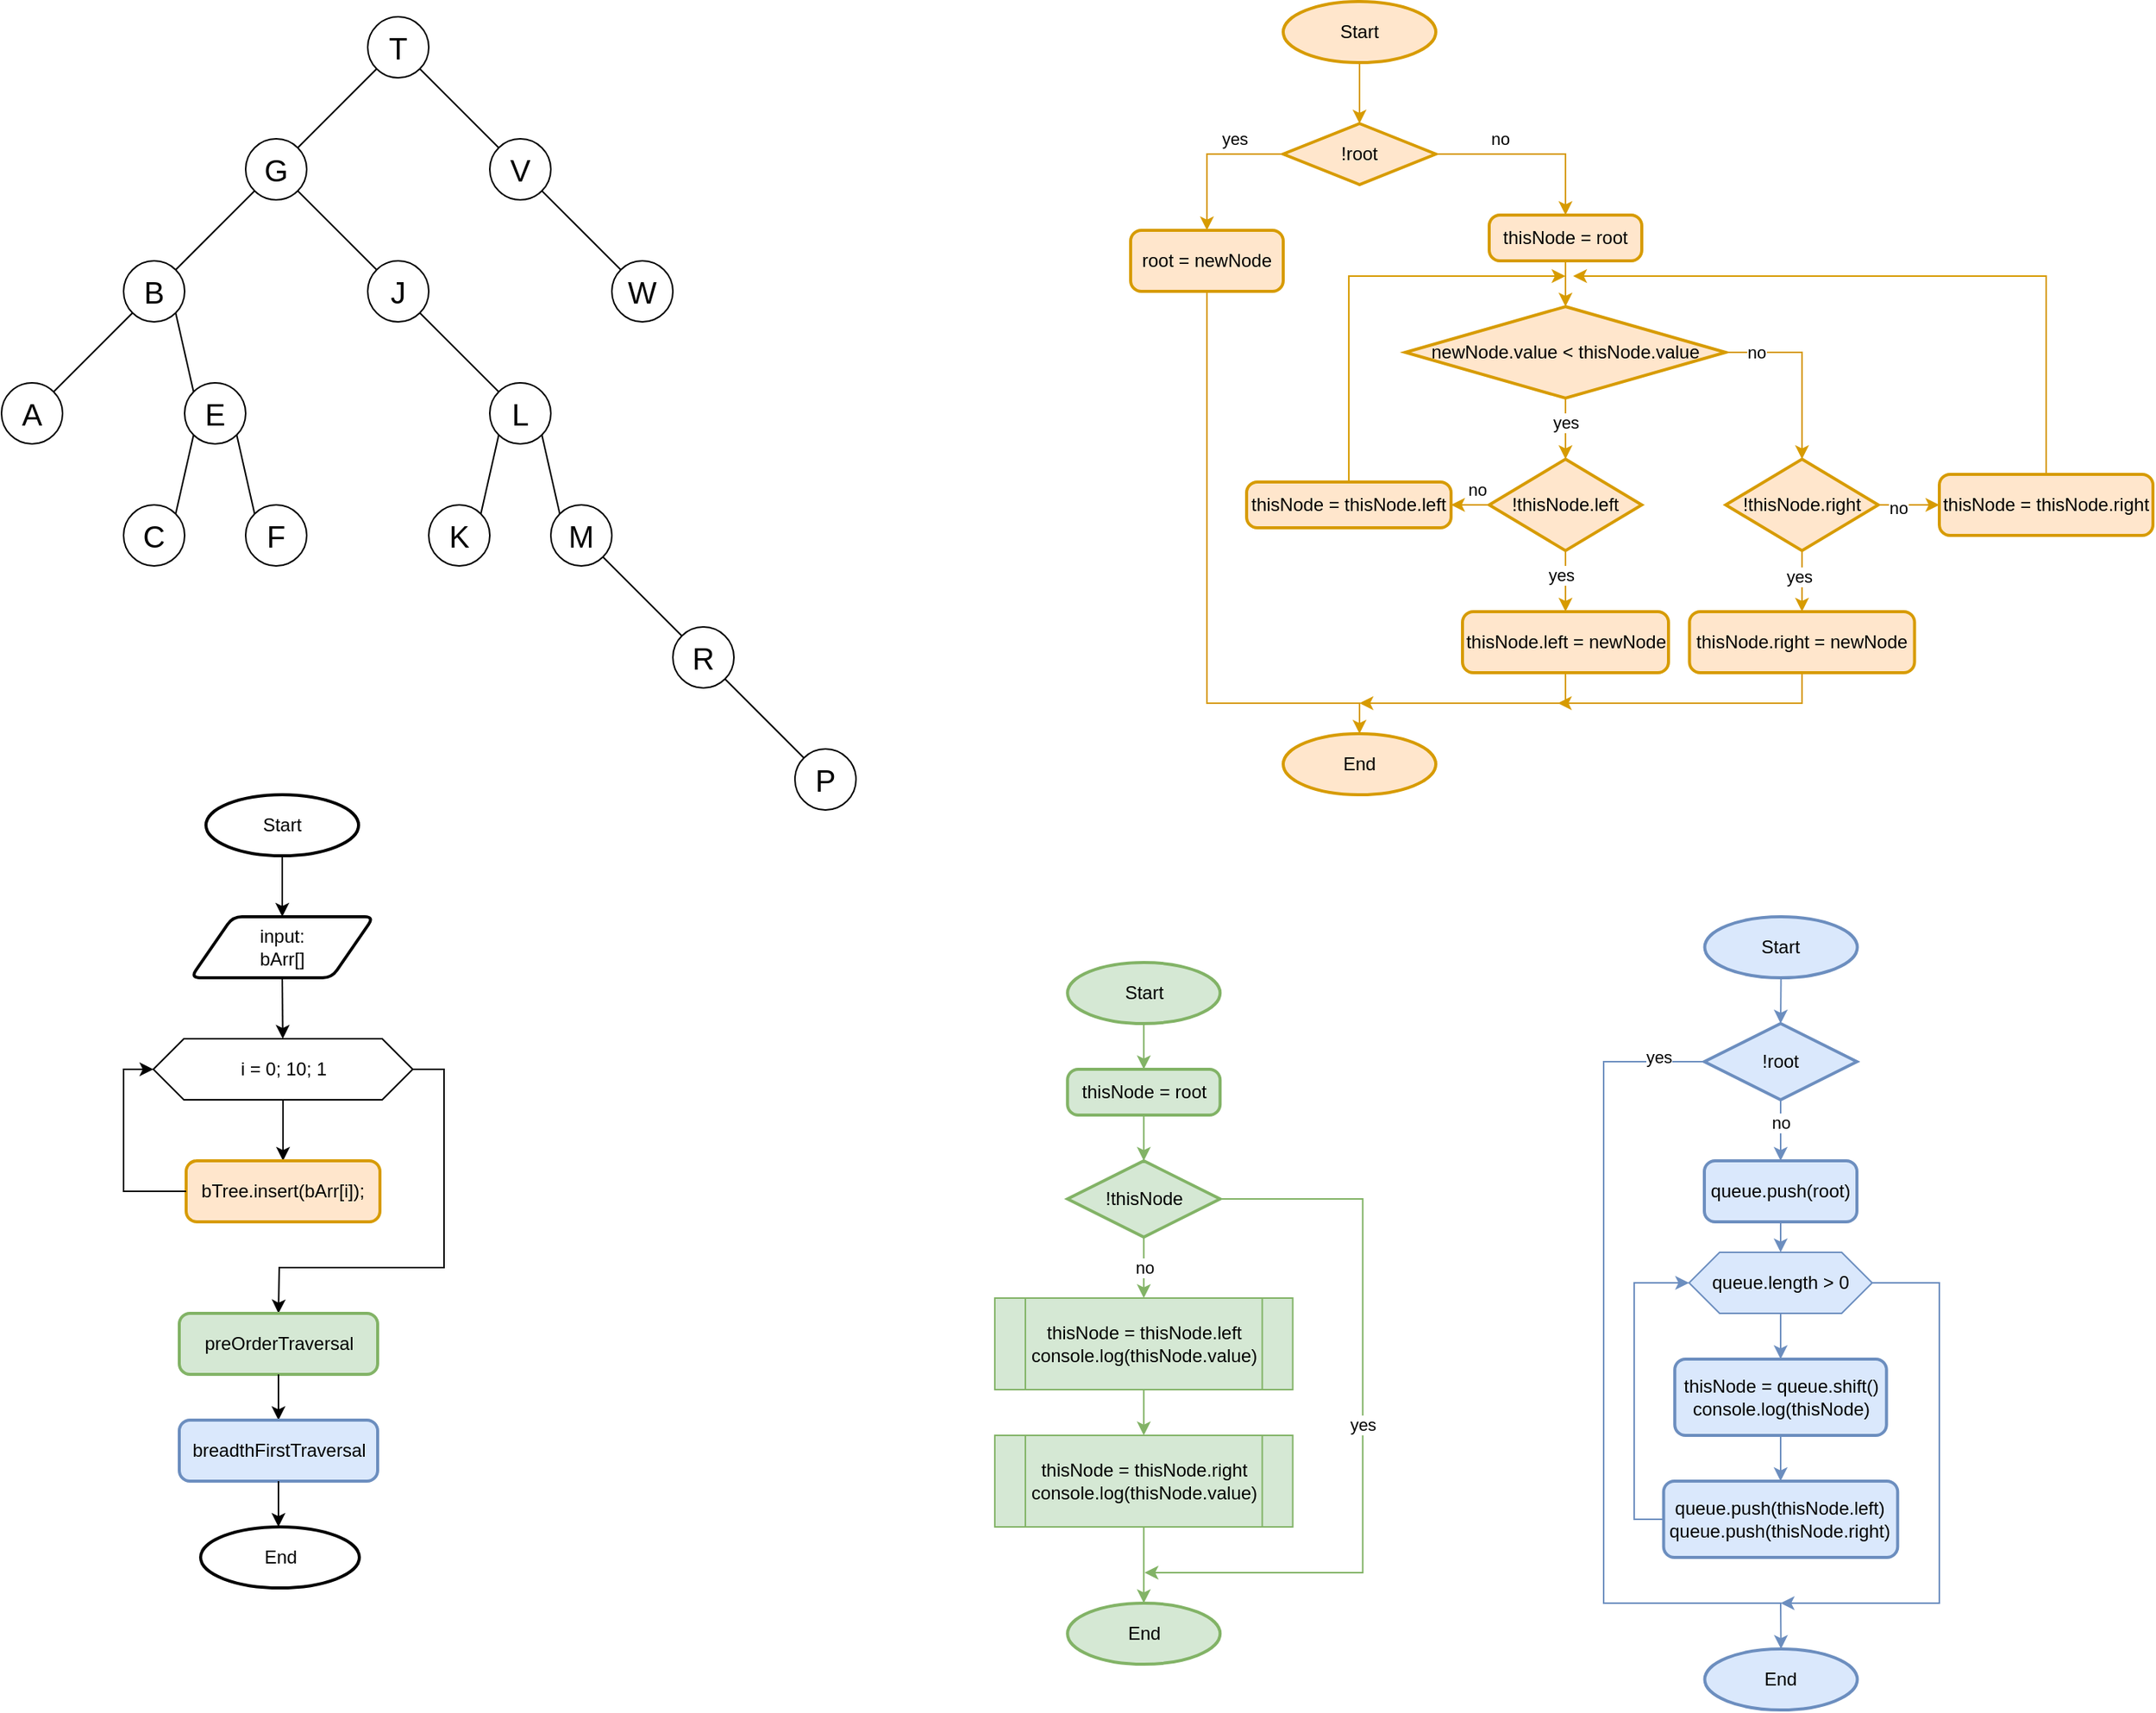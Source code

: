 <mxfile version="21.6.5" type="device">
  <diagram id="C5RBs43oDa-KdzZeNtuy" name="Page-1">
    <mxGraphModel dx="1877" dy="581" grid="1" gridSize="10" guides="1" tooltips="1" connect="1" arrows="1" fold="1" page="1" pageScale="1" pageWidth="827" pageHeight="1169" math="0" shadow="0">
      <root>
        <mxCell id="WIyWlLk6GJQsqaUBKTNV-0" />
        <mxCell id="WIyWlLk6GJQsqaUBKTNV-1" parent="WIyWlLk6GJQsqaUBKTNV-0" />
        <mxCell id="D_m6g35PgsfcEyeFwmXf-0" value="Start" style="strokeWidth=2;html=1;shape=mxgraph.flowchart.start_1;whiteSpace=wrap;" parent="WIyWlLk6GJQsqaUBKTNV-1" vertex="1">
          <mxGeometry x="-466" y="550" width="100" height="40" as="geometry" />
        </mxCell>
        <mxCell id="_VKKLm1d0s1w-XBs0YKe-0" value="&lt;font style=&quot;font-size: 20px;&quot;&gt;T&lt;/font&gt;" style="ellipse;whiteSpace=wrap;html=1;aspect=fixed;" parent="WIyWlLk6GJQsqaUBKTNV-1" vertex="1">
          <mxGeometry x="-360" y="40" width="40" height="40" as="geometry" />
        </mxCell>
        <mxCell id="_VKKLm1d0s1w-XBs0YKe-10" value="&lt;font style=&quot;font-size: 20px;&quot;&gt;G&lt;/font&gt;" style="ellipse;whiteSpace=wrap;html=1;aspect=fixed;" parent="WIyWlLk6GJQsqaUBKTNV-1" vertex="1">
          <mxGeometry x="-440" y="120" width="40" height="40" as="geometry" />
        </mxCell>
        <mxCell id="_VKKLm1d0s1w-XBs0YKe-11" value="&lt;font style=&quot;font-size: 20px;&quot;&gt;V&lt;/font&gt;" style="ellipse;whiteSpace=wrap;html=1;aspect=fixed;" parent="WIyWlLk6GJQsqaUBKTNV-1" vertex="1">
          <mxGeometry x="-280" y="120" width="40" height="40" as="geometry" />
        </mxCell>
        <mxCell id="_VKKLm1d0s1w-XBs0YKe-12" value="&lt;font style=&quot;font-size: 20px;&quot;&gt;B&lt;/font&gt;" style="ellipse;whiteSpace=wrap;html=1;aspect=fixed;" parent="WIyWlLk6GJQsqaUBKTNV-1" vertex="1">
          <mxGeometry x="-520" y="200" width="40" height="40" as="geometry" />
        </mxCell>
        <mxCell id="_VKKLm1d0s1w-XBs0YKe-13" value="&lt;font style=&quot;font-size: 20px;&quot;&gt;J&lt;/font&gt;" style="ellipse;whiteSpace=wrap;html=1;aspect=fixed;" parent="WIyWlLk6GJQsqaUBKTNV-1" vertex="1">
          <mxGeometry x="-360" y="200" width="40" height="40" as="geometry" />
        </mxCell>
        <mxCell id="_VKKLm1d0s1w-XBs0YKe-14" value="&lt;font style=&quot;font-size: 20px;&quot;&gt;W&lt;/font&gt;" style="ellipse;whiteSpace=wrap;html=1;aspect=fixed;" parent="WIyWlLk6GJQsqaUBKTNV-1" vertex="1">
          <mxGeometry x="-200" y="200" width="40" height="40" as="geometry" />
        </mxCell>
        <mxCell id="_VKKLm1d0s1w-XBs0YKe-15" value="&lt;font style=&quot;font-size: 20px;&quot;&gt;A&lt;/font&gt;" style="ellipse;whiteSpace=wrap;html=1;aspect=fixed;" parent="WIyWlLk6GJQsqaUBKTNV-1" vertex="1">
          <mxGeometry x="-600" y="280" width="40" height="40" as="geometry" />
        </mxCell>
        <mxCell id="_VKKLm1d0s1w-XBs0YKe-16" value="&lt;font style=&quot;font-size: 20px;&quot;&gt;E&lt;/font&gt;" style="ellipse;whiteSpace=wrap;html=1;aspect=fixed;" parent="WIyWlLk6GJQsqaUBKTNV-1" vertex="1">
          <mxGeometry x="-480" y="280" width="40" height="40" as="geometry" />
        </mxCell>
        <mxCell id="_VKKLm1d0s1w-XBs0YKe-17" value="&lt;font style=&quot;font-size: 20px;&quot;&gt;C&lt;/font&gt;" style="ellipse;whiteSpace=wrap;html=1;aspect=fixed;" parent="WIyWlLk6GJQsqaUBKTNV-1" vertex="1">
          <mxGeometry x="-520" y="360" width="40" height="40" as="geometry" />
        </mxCell>
        <mxCell id="_VKKLm1d0s1w-XBs0YKe-18" value="&lt;font style=&quot;font-size: 20px;&quot;&gt;F&lt;/font&gt;" style="ellipse;whiteSpace=wrap;html=1;aspect=fixed;" parent="WIyWlLk6GJQsqaUBKTNV-1" vertex="1">
          <mxGeometry x="-440" y="360" width="40" height="40" as="geometry" />
        </mxCell>
        <mxCell id="_VKKLm1d0s1w-XBs0YKe-19" value="&lt;font style=&quot;font-size: 20px;&quot;&gt;L&lt;/font&gt;" style="ellipse;whiteSpace=wrap;html=1;aspect=fixed;" parent="WIyWlLk6GJQsqaUBKTNV-1" vertex="1">
          <mxGeometry x="-280" y="280" width="40" height="40" as="geometry" />
        </mxCell>
        <mxCell id="_VKKLm1d0s1w-XBs0YKe-20" value="&lt;font style=&quot;font-size: 20px;&quot;&gt;K&lt;/font&gt;" style="ellipse;whiteSpace=wrap;html=1;aspect=fixed;" parent="WIyWlLk6GJQsqaUBKTNV-1" vertex="1">
          <mxGeometry x="-320" y="360" width="40" height="40" as="geometry" />
        </mxCell>
        <mxCell id="_VKKLm1d0s1w-XBs0YKe-21" value="&lt;font style=&quot;font-size: 20px;&quot;&gt;M&lt;/font&gt;" style="ellipse;whiteSpace=wrap;html=1;aspect=fixed;" parent="WIyWlLk6GJQsqaUBKTNV-1" vertex="1">
          <mxGeometry x="-240" y="360" width="40" height="40" as="geometry" />
        </mxCell>
        <mxCell id="_VKKLm1d0s1w-XBs0YKe-22" value="&lt;font style=&quot;font-size: 20px;&quot;&gt;R&lt;/font&gt;" style="ellipse;whiteSpace=wrap;html=1;aspect=fixed;" parent="WIyWlLk6GJQsqaUBKTNV-1" vertex="1">
          <mxGeometry x="-160" y="440" width="40" height="40" as="geometry" />
        </mxCell>
        <mxCell id="_VKKLm1d0s1w-XBs0YKe-23" value="&lt;font style=&quot;font-size: 20px;&quot;&gt;P&lt;/font&gt;" style="ellipse;whiteSpace=wrap;html=1;aspect=fixed;" parent="WIyWlLk6GJQsqaUBKTNV-1" vertex="1">
          <mxGeometry x="-80" y="520" width="40" height="40" as="geometry" />
        </mxCell>
        <mxCell id="_VKKLm1d0s1w-XBs0YKe-24" value="" style="endArrow=none;html=1;rounded=0;" parent="WIyWlLk6GJQsqaUBKTNV-1" source="_VKKLm1d0s1w-XBs0YKe-10" target="_VKKLm1d0s1w-XBs0YKe-0" edge="1">
          <mxGeometry width="50" height="50" relative="1" as="geometry">
            <mxPoint x="-400" y="160" as="sourcePoint" />
            <mxPoint x="-350" y="110" as="targetPoint" />
          </mxGeometry>
        </mxCell>
        <mxCell id="_VKKLm1d0s1w-XBs0YKe-25" value="" style="endArrow=none;html=1;rounded=0;entryX=1;entryY=1;entryDx=0;entryDy=0;exitX=0;exitY=0;exitDx=0;exitDy=0;" parent="WIyWlLk6GJQsqaUBKTNV-1" source="_VKKLm1d0s1w-XBs0YKe-13" target="_VKKLm1d0s1w-XBs0YKe-10" edge="1">
          <mxGeometry width="50" height="50" relative="1" as="geometry">
            <mxPoint x="-440" y="290" as="sourcePoint" />
            <mxPoint x="-390" y="240" as="targetPoint" />
          </mxGeometry>
        </mxCell>
        <mxCell id="_VKKLm1d0s1w-XBs0YKe-26" value="" style="endArrow=none;html=1;rounded=0;entryX=0;entryY=1;entryDx=0;entryDy=0;exitX=1;exitY=0;exitDx=0;exitDy=0;" parent="WIyWlLk6GJQsqaUBKTNV-1" source="_VKKLm1d0s1w-XBs0YKe-12" target="_VKKLm1d0s1w-XBs0YKe-10" edge="1">
          <mxGeometry width="50" height="50" relative="1" as="geometry">
            <mxPoint x="-590" y="310" as="sourcePoint" />
            <mxPoint x="-540" y="260" as="targetPoint" />
          </mxGeometry>
        </mxCell>
        <mxCell id="_VKKLm1d0s1w-XBs0YKe-27" value="" style="endArrow=none;html=1;rounded=0;exitX=1;exitY=0;exitDx=0;exitDy=0;entryX=0;entryY=1;entryDx=0;entryDy=0;" parent="WIyWlLk6GJQsqaUBKTNV-1" source="_VKKLm1d0s1w-XBs0YKe-15" target="_VKKLm1d0s1w-XBs0YKe-12" edge="1">
          <mxGeometry width="50" height="50" relative="1" as="geometry">
            <mxPoint x="-270" y="320" as="sourcePoint" />
            <mxPoint x="-220" y="270" as="targetPoint" />
          </mxGeometry>
        </mxCell>
        <mxCell id="_VKKLm1d0s1w-XBs0YKe-28" value="" style="endArrow=none;html=1;rounded=0;exitX=1;exitY=1;exitDx=0;exitDy=0;entryX=0;entryY=0;entryDx=0;entryDy=0;" parent="WIyWlLk6GJQsqaUBKTNV-1" source="_VKKLm1d0s1w-XBs0YKe-12" target="_VKKLm1d0s1w-XBs0YKe-16" edge="1">
          <mxGeometry width="50" height="50" relative="1" as="geometry">
            <mxPoint x="-440" y="290" as="sourcePoint" />
            <mxPoint x="-390" y="240" as="targetPoint" />
          </mxGeometry>
        </mxCell>
        <mxCell id="_VKKLm1d0s1w-XBs0YKe-29" value="" style="endArrow=none;html=1;rounded=0;entryX=0;entryY=1;entryDx=0;entryDy=0;exitX=1;exitY=0;exitDx=0;exitDy=0;" parent="WIyWlLk6GJQsqaUBKTNV-1" source="_VKKLm1d0s1w-XBs0YKe-17" target="_VKKLm1d0s1w-XBs0YKe-16" edge="1">
          <mxGeometry width="50" height="50" relative="1" as="geometry">
            <mxPoint x="-640" y="410" as="sourcePoint" />
            <mxPoint x="-590" y="360" as="targetPoint" />
          </mxGeometry>
        </mxCell>
        <mxCell id="_VKKLm1d0s1w-XBs0YKe-30" value="" style="endArrow=none;html=1;rounded=0;exitX=1;exitY=1;exitDx=0;exitDy=0;entryX=0;entryY=0;entryDx=0;entryDy=0;" parent="WIyWlLk6GJQsqaUBKTNV-1" source="_VKKLm1d0s1w-XBs0YKe-16" target="_VKKLm1d0s1w-XBs0YKe-18" edge="1">
          <mxGeometry width="50" height="50" relative="1" as="geometry">
            <mxPoint x="-470" y="380" as="sourcePoint" />
            <mxPoint x="-420" y="330" as="targetPoint" />
          </mxGeometry>
        </mxCell>
        <mxCell id="_VKKLm1d0s1w-XBs0YKe-31" value="" style="endArrow=none;html=1;rounded=0;exitX=1;exitY=1;exitDx=0;exitDy=0;entryX=0;entryY=0;entryDx=0;entryDy=0;" parent="WIyWlLk6GJQsqaUBKTNV-1" source="_VKKLm1d0s1w-XBs0YKe-13" target="_VKKLm1d0s1w-XBs0YKe-19" edge="1">
          <mxGeometry width="50" height="50" relative="1" as="geometry">
            <mxPoint x="-360" y="290" as="sourcePoint" />
            <mxPoint x="-310" y="240" as="targetPoint" />
          </mxGeometry>
        </mxCell>
        <mxCell id="_VKKLm1d0s1w-XBs0YKe-32" value="" style="endArrow=none;html=1;rounded=0;exitX=1;exitY=0;exitDx=0;exitDy=0;entryX=0;entryY=1;entryDx=0;entryDy=0;" parent="WIyWlLk6GJQsqaUBKTNV-1" source="_VKKLm1d0s1w-XBs0YKe-20" target="_VKKLm1d0s1w-XBs0YKe-19" edge="1">
          <mxGeometry width="50" height="50" relative="1" as="geometry">
            <mxPoint x="-190" y="330" as="sourcePoint" />
            <mxPoint x="-140" y="280" as="targetPoint" />
          </mxGeometry>
        </mxCell>
        <mxCell id="_VKKLm1d0s1w-XBs0YKe-33" value="" style="endArrow=none;html=1;rounded=0;exitX=1;exitY=1;exitDx=0;exitDy=0;entryX=0;entryY=0;entryDx=0;entryDy=0;" parent="WIyWlLk6GJQsqaUBKTNV-1" source="_VKKLm1d0s1w-XBs0YKe-19" target="_VKKLm1d0s1w-XBs0YKe-21" edge="1">
          <mxGeometry width="50" height="50" relative="1" as="geometry">
            <mxPoint x="-180" y="320" as="sourcePoint" />
            <mxPoint x="-130" y="270" as="targetPoint" />
          </mxGeometry>
        </mxCell>
        <mxCell id="_VKKLm1d0s1w-XBs0YKe-34" value="" style="endArrow=none;html=1;rounded=0;exitX=1;exitY=1;exitDx=0;exitDy=0;entryX=0;entryY=0;entryDx=0;entryDy=0;" parent="WIyWlLk6GJQsqaUBKTNV-1" source="_VKKLm1d0s1w-XBs0YKe-21" target="_VKKLm1d0s1w-XBs0YKe-22" edge="1">
          <mxGeometry width="50" height="50" relative="1" as="geometry">
            <mxPoint x="-120" y="400" as="sourcePoint" />
            <mxPoint x="-70" y="350" as="targetPoint" />
          </mxGeometry>
        </mxCell>
        <mxCell id="_VKKLm1d0s1w-XBs0YKe-35" value="" style="endArrow=none;html=1;rounded=0;exitX=1;exitY=1;exitDx=0;exitDy=0;entryX=0;entryY=0;entryDx=0;entryDy=0;" parent="WIyWlLk6GJQsqaUBKTNV-1" source="_VKKLm1d0s1w-XBs0YKe-22" target="_VKKLm1d0s1w-XBs0YKe-23" edge="1">
          <mxGeometry width="50" height="50" relative="1" as="geometry">
            <mxPoint x="-60" y="410" as="sourcePoint" />
            <mxPoint x="-10" y="360" as="targetPoint" />
          </mxGeometry>
        </mxCell>
        <mxCell id="_VKKLm1d0s1w-XBs0YKe-36" value="" style="endArrow=none;html=1;rounded=0;exitX=1;exitY=1;exitDx=0;exitDy=0;entryX=0;entryY=0;entryDx=0;entryDy=0;" parent="WIyWlLk6GJQsqaUBKTNV-1" source="_VKKLm1d0s1w-XBs0YKe-0" target="_VKKLm1d0s1w-XBs0YKe-11" edge="1">
          <mxGeometry width="50" height="50" relative="1" as="geometry">
            <mxPoint x="-280" y="110" as="sourcePoint" />
            <mxPoint x="-230" y="60" as="targetPoint" />
          </mxGeometry>
        </mxCell>
        <mxCell id="_VKKLm1d0s1w-XBs0YKe-37" value="" style="endArrow=none;html=1;rounded=0;exitX=1;exitY=1;exitDx=0;exitDy=0;entryX=0;entryY=0;entryDx=0;entryDy=0;" parent="WIyWlLk6GJQsqaUBKTNV-1" source="_VKKLm1d0s1w-XBs0YKe-11" target="_VKKLm1d0s1w-XBs0YKe-14" edge="1">
          <mxGeometry width="50" height="50" relative="1" as="geometry">
            <mxPoint x="-90" y="110" as="sourcePoint" />
            <mxPoint x="-40" y="60" as="targetPoint" />
          </mxGeometry>
        </mxCell>
        <mxCell id="_VKKLm1d0s1w-XBs0YKe-38" value="i = 0; 10; 1" style="shape=hexagon;perimeter=hexagonPerimeter2;whiteSpace=wrap;html=1;fixedSize=1;" parent="WIyWlLk6GJQsqaUBKTNV-1" vertex="1">
          <mxGeometry x="-500.5" y="710" width="170" height="40" as="geometry" />
        </mxCell>
        <mxCell id="_VKKLm1d0s1w-XBs0YKe-39" value="" style="endArrow=classic;html=1;rounded=0;entryX=0.5;entryY=0;entryDx=0;entryDy=0;" parent="WIyWlLk6GJQsqaUBKTNV-1" source="D_m6g35PgsfcEyeFwmXf-0" target="_VKKLm1d0s1w-XBs0YKe-54" edge="1">
          <mxGeometry width="50" height="50" relative="1" as="geometry">
            <mxPoint x="-450" y="750" as="sourcePoint" />
            <mxPoint x="-415" y="630" as="targetPoint" />
          </mxGeometry>
        </mxCell>
        <mxCell id="_VKKLm1d0s1w-XBs0YKe-40" value="" style="endArrow=classic;html=1;rounded=0;exitX=0.5;exitY=1;exitDx=0;exitDy=0;entryX=0.5;entryY=0;entryDx=0;entryDy=0;" parent="WIyWlLk6GJQsqaUBKTNV-1" source="_VKKLm1d0s1w-XBs0YKe-38" target="_VKKLm1d0s1w-XBs0YKe-41" edge="1">
          <mxGeometry width="50" height="50" relative="1" as="geometry">
            <mxPoint x="-420" y="760" as="sourcePoint" />
            <mxPoint x="-417" y="710" as="targetPoint" />
          </mxGeometry>
        </mxCell>
        <mxCell id="_VKKLm1d0s1w-XBs0YKe-41" value="bTree.insert(bArr[i]);" style="rounded=1;whiteSpace=wrap;html=1;absoluteArcSize=1;arcSize=14;strokeWidth=2;fillColor=#ffe6cc;strokeColor=#d79b00;" parent="WIyWlLk6GJQsqaUBKTNV-1" vertex="1">
          <mxGeometry x="-479" y="790" width="127" height="40" as="geometry" />
        </mxCell>
        <mxCell id="_VKKLm1d0s1w-XBs0YKe-42" value="" style="endArrow=classic;html=1;rounded=0;exitX=0;exitY=0.5;exitDx=0;exitDy=0;entryX=0;entryY=0.5;entryDx=0;entryDy=0;" parent="WIyWlLk6GJQsqaUBKTNV-1" source="_VKKLm1d0s1w-XBs0YKe-41" target="_VKKLm1d0s1w-XBs0YKe-38" edge="1">
          <mxGeometry width="50" height="50" relative="1" as="geometry">
            <mxPoint x="-610" y="700" as="sourcePoint" />
            <mxPoint x="-560" y="650" as="targetPoint" />
            <Array as="points">
              <mxPoint x="-520" y="810" />
              <mxPoint x="-520" y="730" />
            </Array>
          </mxGeometry>
        </mxCell>
        <mxCell id="_VKKLm1d0s1w-XBs0YKe-43" value="" style="endArrow=classic;html=1;rounded=0;exitX=1;exitY=0.5;exitDx=0;exitDy=0;entryX=0.5;entryY=0;entryDx=0;entryDy=0;" parent="WIyWlLk6GJQsqaUBKTNV-1" source="_VKKLm1d0s1w-XBs0YKe-38" target="_VKKLm1d0s1w-XBs0YKe-44" edge="1">
          <mxGeometry width="50" height="50" relative="1" as="geometry">
            <mxPoint x="-330" y="650" as="sourcePoint" />
            <mxPoint x="-420" y="800" as="targetPoint" />
            <Array as="points">
              <mxPoint x="-310" y="730" />
              <mxPoint x="-310" y="860" />
              <mxPoint x="-418" y="860" />
            </Array>
          </mxGeometry>
        </mxCell>
        <mxCell id="_VKKLm1d0s1w-XBs0YKe-44" value="preOrderTraversal" style="rounded=1;whiteSpace=wrap;html=1;absoluteArcSize=1;arcSize=14;strokeWidth=2;fillColor=#d5e8d4;strokeColor=#82b366;" parent="WIyWlLk6GJQsqaUBKTNV-1" vertex="1">
          <mxGeometry x="-483.5" y="890" width="130" height="40" as="geometry" />
        </mxCell>
        <mxCell id="_VKKLm1d0s1w-XBs0YKe-45" value="" style="endArrow=classic;html=1;rounded=0;exitX=0.5;exitY=1;exitDx=0;exitDy=0;" parent="WIyWlLk6GJQsqaUBKTNV-1" source="_VKKLm1d0s1w-XBs0YKe-44" edge="1">
          <mxGeometry width="50" height="50" relative="1" as="geometry">
            <mxPoint x="-401.5" y="1030" as="sourcePoint" />
            <mxPoint x="-418.5" y="960" as="targetPoint" />
          </mxGeometry>
        </mxCell>
        <mxCell id="_VKKLm1d0s1w-XBs0YKe-47" value="breadthFirstTraversal" style="rounded=1;whiteSpace=wrap;html=1;absoluteArcSize=1;arcSize=14;strokeWidth=2;fillColor=#dae8fc;strokeColor=#6c8ebf;" parent="WIyWlLk6GJQsqaUBKTNV-1" vertex="1">
          <mxGeometry x="-483.5" y="960" width="130" height="40" as="geometry" />
        </mxCell>
        <mxCell id="_VKKLm1d0s1w-XBs0YKe-48" value="" style="endArrow=classic;html=1;rounded=0;exitX=0.5;exitY=1;exitDx=0;exitDy=0;" parent="WIyWlLk6GJQsqaUBKTNV-1" source="_VKKLm1d0s1w-XBs0YKe-47" edge="1">
          <mxGeometry width="50" height="50" relative="1" as="geometry">
            <mxPoint x="-411.5" y="1070" as="sourcePoint" />
            <mxPoint x="-418.5" y="1030" as="targetPoint" />
          </mxGeometry>
        </mxCell>
        <mxCell id="_VKKLm1d0s1w-XBs0YKe-50" value="End" style="strokeWidth=2;html=1;shape=mxgraph.flowchart.start_1;whiteSpace=wrap;" parent="WIyWlLk6GJQsqaUBKTNV-1" vertex="1">
          <mxGeometry x="-469.5" y="1030" width="104" height="40" as="geometry" />
        </mxCell>
        <mxCell id="_VKKLm1d0s1w-XBs0YKe-51" value="Start" style="strokeWidth=2;html=1;shape=mxgraph.flowchart.start_1;whiteSpace=wrap;fillColor=#ffe6cc;strokeColor=#d79b00;" parent="WIyWlLk6GJQsqaUBKTNV-1" vertex="1">
          <mxGeometry x="240" y="30" width="100" height="40" as="geometry" />
        </mxCell>
        <mxCell id="_VKKLm1d0s1w-XBs0YKe-52" value="" style="endArrow=classic;html=1;rounded=0;exitX=0.5;exitY=1;exitDx=0;exitDy=0;exitPerimeter=0;fillColor=#ffe6cc;strokeColor=#d79b00;" parent="WIyWlLk6GJQsqaUBKTNV-1" source="_VKKLm1d0s1w-XBs0YKe-51" edge="1">
          <mxGeometry width="50" height="50" relative="1" as="geometry">
            <mxPoint x="280" y="180" as="sourcePoint" />
            <mxPoint x="290" y="110" as="targetPoint" />
          </mxGeometry>
        </mxCell>
        <mxCell id="_VKKLm1d0s1w-XBs0YKe-53" value="!root" style="strokeWidth=2;html=1;shape=mxgraph.flowchart.decision;whiteSpace=wrap;fillColor=#ffe6cc;strokeColor=#d79b00;" parent="WIyWlLk6GJQsqaUBKTNV-1" vertex="1">
          <mxGeometry x="240" y="110" width="100" height="40" as="geometry" />
        </mxCell>
        <mxCell id="_VKKLm1d0s1w-XBs0YKe-54" value="input:&lt;br&gt;bArr[]" style="shape=parallelogram;html=1;strokeWidth=2;perimeter=parallelogramPerimeter;whiteSpace=wrap;rounded=1;arcSize=12;size=0.23;" parent="WIyWlLk6GJQsqaUBKTNV-1" vertex="1">
          <mxGeometry x="-476" y="630" width="120" height="40" as="geometry" />
        </mxCell>
        <mxCell id="_VKKLm1d0s1w-XBs0YKe-56" value="root = newNode" style="rounded=1;whiteSpace=wrap;html=1;absoluteArcSize=1;arcSize=14;strokeWidth=2;fillColor=#ffe6cc;strokeColor=#d79b00;" parent="WIyWlLk6GJQsqaUBKTNV-1" vertex="1">
          <mxGeometry x="140" y="180" width="100" height="40" as="geometry" />
        </mxCell>
        <mxCell id="_VKKLm1d0s1w-XBs0YKe-57" value="End" style="strokeWidth=2;html=1;shape=mxgraph.flowchart.start_1;whiteSpace=wrap;fillColor=#ffe6cc;strokeColor=#d79b00;" parent="WIyWlLk6GJQsqaUBKTNV-1" vertex="1">
          <mxGeometry x="240" y="510" width="100" height="40" as="geometry" />
        </mxCell>
        <mxCell id="_VKKLm1d0s1w-XBs0YKe-58" value="" style="endArrow=classic;html=1;rounded=0;exitX=0;exitY=0.5;exitDx=0;exitDy=0;exitPerimeter=0;entryX=0.5;entryY=0;entryDx=0;entryDy=0;fillColor=#ffe6cc;strokeColor=#d79b00;" parent="WIyWlLk6GJQsqaUBKTNV-1" source="_VKKLm1d0s1w-XBs0YKe-53" target="_VKKLm1d0s1w-XBs0YKe-56" edge="1">
          <mxGeometry width="50" height="50" relative="1" as="geometry">
            <mxPoint x="170" y="100" as="sourcePoint" />
            <mxPoint x="220" y="50" as="targetPoint" />
            <Array as="points">
              <mxPoint x="190" y="130" />
            </Array>
          </mxGeometry>
        </mxCell>
        <mxCell id="_VKKLm1d0s1w-XBs0YKe-59" value="yes" style="edgeLabel;html=1;align=center;verticalAlign=middle;resizable=0;points=[];" parent="_VKKLm1d0s1w-XBs0YKe-58" vertex="1" connectable="0">
          <mxGeometry x="-0.6" y="2" relative="1" as="geometry">
            <mxPoint x="-12" y="-12" as="offset" />
          </mxGeometry>
        </mxCell>
        <mxCell id="_VKKLm1d0s1w-XBs0YKe-60" value="newNode.value &amp;lt; thisNode.value" style="strokeWidth=2;html=1;shape=mxgraph.flowchart.decision;whiteSpace=wrap;fillColor=#ffe6cc;strokeColor=#d79b00;" parent="WIyWlLk6GJQsqaUBKTNV-1" vertex="1">
          <mxGeometry x="320" y="230" width="210" height="60" as="geometry" />
        </mxCell>
        <mxCell id="_VKKLm1d0s1w-XBs0YKe-61" value="!thisNode.left" style="strokeWidth=2;html=1;shape=mxgraph.flowchart.decision;whiteSpace=wrap;fillColor=#ffe6cc;strokeColor=#d79b00;" parent="WIyWlLk6GJQsqaUBKTNV-1" vertex="1">
          <mxGeometry x="375" y="330" width="100" height="60" as="geometry" />
        </mxCell>
        <mxCell id="_VKKLm1d0s1w-XBs0YKe-62" value="thisNode.left = newNode" style="rounded=1;whiteSpace=wrap;html=1;absoluteArcSize=1;arcSize=14;strokeWidth=2;fillColor=#ffe6cc;strokeColor=#d79b00;" parent="WIyWlLk6GJQsqaUBKTNV-1" vertex="1">
          <mxGeometry x="357.5" y="430" width="135" height="40" as="geometry" />
        </mxCell>
        <mxCell id="_VKKLm1d0s1w-XBs0YKe-63" value="" style="endArrow=classic;html=1;rounded=0;exitX=1;exitY=0.5;exitDx=0;exitDy=0;exitPerimeter=0;fillColor=#ffe6cc;strokeColor=#d79b00;" parent="WIyWlLk6GJQsqaUBKTNV-1" source="_VKKLm1d0s1w-XBs0YKe-53" edge="1">
          <mxGeometry width="50" height="50" relative="1" as="geometry">
            <mxPoint x="370" y="130" as="sourcePoint" />
            <mxPoint x="425" y="170" as="targetPoint" />
            <Array as="points">
              <mxPoint x="425" y="130" />
            </Array>
          </mxGeometry>
        </mxCell>
        <mxCell id="_VKKLm1d0s1w-XBs0YKe-76" value="no" style="edgeLabel;html=1;align=center;verticalAlign=middle;resizable=0;points=[];" parent="_VKKLm1d0s1w-XBs0YKe-63" vertex="1" connectable="0">
          <mxGeometry x="-0.338" y="-1" relative="1" as="geometry">
            <mxPoint y="-11" as="offset" />
          </mxGeometry>
        </mxCell>
        <mxCell id="_VKKLm1d0s1w-XBs0YKe-64" value="thisNode = root" style="rounded=1;whiteSpace=wrap;html=1;absoluteArcSize=1;arcSize=14;strokeWidth=2;fillColor=#ffe6cc;strokeColor=#d79b00;" parent="WIyWlLk6GJQsqaUBKTNV-1" vertex="1">
          <mxGeometry x="375" y="170" width="100" height="30" as="geometry" />
        </mxCell>
        <mxCell id="_VKKLm1d0s1w-XBs0YKe-65" value="" style="endArrow=classic;html=1;rounded=0;exitX=0.5;exitY=1;exitDx=0;exitDy=0;entryX=0.5;entryY=0;entryDx=0;entryDy=0;entryPerimeter=0;fillColor=#ffe6cc;strokeColor=#d79b00;" parent="WIyWlLk6GJQsqaUBKTNV-1" source="_VKKLm1d0s1w-XBs0YKe-64" target="_VKKLm1d0s1w-XBs0YKe-60" edge="1">
          <mxGeometry width="50" height="50" relative="1" as="geometry">
            <mxPoint x="510" y="120" as="sourcePoint" />
            <mxPoint x="560" y="70" as="targetPoint" />
          </mxGeometry>
        </mxCell>
        <mxCell id="_VKKLm1d0s1w-XBs0YKe-66" value="" style="endArrow=classic;html=1;rounded=0;exitX=0.5;exitY=1;exitDx=0;exitDy=0;exitPerimeter=0;entryX=0.5;entryY=0;entryDx=0;entryDy=0;entryPerimeter=0;fillColor=#ffe6cc;strokeColor=#d79b00;" parent="WIyWlLk6GJQsqaUBKTNV-1" source="_VKKLm1d0s1w-XBs0YKe-60" target="_VKKLm1d0s1w-XBs0YKe-61" edge="1">
          <mxGeometry width="50" height="50" relative="1" as="geometry">
            <mxPoint x="180" y="350" as="sourcePoint" />
            <mxPoint x="230" y="300" as="targetPoint" />
          </mxGeometry>
        </mxCell>
        <mxCell id="_VKKLm1d0s1w-XBs0YKe-67" value="yes" style="edgeLabel;html=1;align=center;verticalAlign=middle;resizable=0;points=[];" parent="_VKKLm1d0s1w-XBs0YKe-66" vertex="1" connectable="0">
          <mxGeometry x="-0.213" relative="1" as="geometry">
            <mxPoint as="offset" />
          </mxGeometry>
        </mxCell>
        <mxCell id="_VKKLm1d0s1w-XBs0YKe-71" value="" style="endArrow=classic;html=1;rounded=0;exitX=0.5;exitY=1;exitDx=0;exitDy=0;exitPerimeter=0;entryX=0.5;entryY=0;entryDx=0;entryDy=0;fillColor=#ffe6cc;strokeColor=#d79b00;" parent="WIyWlLk6GJQsqaUBKTNV-1" source="_VKKLm1d0s1w-XBs0YKe-61" target="_VKKLm1d0s1w-XBs0YKe-62" edge="1">
          <mxGeometry width="50" height="50" relative="1" as="geometry">
            <mxPoint x="250" y="430" as="sourcePoint" />
            <mxPoint x="300" y="380" as="targetPoint" />
          </mxGeometry>
        </mxCell>
        <mxCell id="_VKKLm1d0s1w-XBs0YKe-72" value="yes" style="edgeLabel;html=1;align=center;verticalAlign=middle;resizable=0;points=[];" parent="_VKKLm1d0s1w-XBs0YKe-71" vertex="1" connectable="0">
          <mxGeometry x="-0.21" y="-3" relative="1" as="geometry">
            <mxPoint as="offset" />
          </mxGeometry>
        </mxCell>
        <mxCell id="_VKKLm1d0s1w-XBs0YKe-73" value="thisNode = thisNode.left" style="rounded=1;whiteSpace=wrap;html=1;absoluteArcSize=1;arcSize=14;strokeWidth=2;fillColor=#ffe6cc;strokeColor=#d79b00;" parent="WIyWlLk6GJQsqaUBKTNV-1" vertex="1">
          <mxGeometry x="216" y="345" width="134" height="30" as="geometry" />
        </mxCell>
        <mxCell id="_VKKLm1d0s1w-XBs0YKe-74" value="" style="endArrow=classic;html=1;rounded=0;exitX=0;exitY=0.5;exitDx=0;exitDy=0;exitPerimeter=0;entryX=1;entryY=0.5;entryDx=0;entryDy=0;fillColor=#ffe6cc;strokeColor=#d79b00;" parent="WIyWlLk6GJQsqaUBKTNV-1" source="_VKKLm1d0s1w-XBs0YKe-61" target="_VKKLm1d0s1w-XBs0YKe-73" edge="1">
          <mxGeometry width="50" height="50" relative="1" as="geometry">
            <mxPoint x="50" y="290" as="sourcePoint" />
            <mxPoint x="100" y="240" as="targetPoint" />
          </mxGeometry>
        </mxCell>
        <mxCell id="_VKKLm1d0s1w-XBs0YKe-75" value="no" style="edgeLabel;html=1;align=center;verticalAlign=middle;resizable=0;points=[];" parent="_VKKLm1d0s1w-XBs0YKe-74" vertex="1" connectable="0">
          <mxGeometry x="-0.368" y="1" relative="1" as="geometry">
            <mxPoint y="-11" as="offset" />
          </mxGeometry>
        </mxCell>
        <mxCell id="_VKKLm1d0s1w-XBs0YKe-77" value="" style="endArrow=classic;html=1;rounded=0;exitX=0.5;exitY=1;exitDx=0;exitDy=0;fillColor=#ffe6cc;strokeColor=#d79b00;" parent="WIyWlLk6GJQsqaUBKTNV-1" source="_VKKLm1d0s1w-XBs0YKe-56" target="_VKKLm1d0s1w-XBs0YKe-57" edge="1">
          <mxGeometry width="50" height="50" relative="1" as="geometry">
            <mxPoint x="150" y="350" as="sourcePoint" />
            <mxPoint x="300" y="520" as="targetPoint" />
            <Array as="points">
              <mxPoint x="190" y="490" />
              <mxPoint x="290" y="490" />
            </Array>
          </mxGeometry>
        </mxCell>
        <mxCell id="_VKKLm1d0s1w-XBs0YKe-79" value="" style="endArrow=classic;html=1;rounded=0;exitX=0.5;exitY=0;exitDx=0;exitDy=0;fillColor=#ffe6cc;strokeColor=#d79b00;" parent="WIyWlLk6GJQsqaUBKTNV-1" source="_VKKLm1d0s1w-XBs0YKe-73" edge="1">
          <mxGeometry width="50" height="50" relative="1" as="geometry">
            <mxPoint x="270" y="300" as="sourcePoint" />
            <mxPoint x="425" y="210" as="targetPoint" />
            <Array as="points">
              <mxPoint x="283" y="210" />
            </Array>
          </mxGeometry>
        </mxCell>
        <mxCell id="_VKKLm1d0s1w-XBs0YKe-82" value="!thisNode.right" style="strokeWidth=2;html=1;shape=mxgraph.flowchart.decision;whiteSpace=wrap;fillColor=#ffe6cc;strokeColor=#d79b00;" parent="WIyWlLk6GJQsqaUBKTNV-1" vertex="1">
          <mxGeometry x="530" y="330" width="100" height="60" as="geometry" />
        </mxCell>
        <mxCell id="_VKKLm1d0s1w-XBs0YKe-83" value="thisNode = thisNode.right" style="rounded=1;whiteSpace=wrap;html=1;absoluteArcSize=1;arcSize=14;strokeWidth=2;fillColor=#ffe6cc;strokeColor=#d79b00;" parent="WIyWlLk6GJQsqaUBKTNV-1" vertex="1">
          <mxGeometry x="670" y="340" width="140" height="40" as="geometry" />
        </mxCell>
        <mxCell id="_VKKLm1d0s1w-XBs0YKe-84" value="" style="endArrow=classic;html=1;rounded=0;exitX=1;exitY=0.5;exitDx=0;exitDy=0;exitPerimeter=0;entryX=0.5;entryY=0;entryDx=0;entryDy=0;entryPerimeter=0;fillColor=#ffe6cc;strokeColor=#d79b00;" parent="WIyWlLk6GJQsqaUBKTNV-1" source="_VKKLm1d0s1w-XBs0YKe-60" target="_VKKLm1d0s1w-XBs0YKe-82" edge="1">
          <mxGeometry width="50" height="50" relative="1" as="geometry">
            <mxPoint x="610" y="280" as="sourcePoint" />
            <mxPoint x="660" y="230" as="targetPoint" />
            <Array as="points">
              <mxPoint x="580" y="260" />
            </Array>
          </mxGeometry>
        </mxCell>
        <mxCell id="_VKKLm1d0s1w-XBs0YKe-85" value="no" style="edgeLabel;html=1;align=center;verticalAlign=middle;resizable=0;points=[];" parent="_VKKLm1d0s1w-XBs0YKe-84" vertex="1" connectable="0">
          <mxGeometry x="-0.669" y="1" relative="1" as="geometry">
            <mxPoint y="1" as="offset" />
          </mxGeometry>
        </mxCell>
        <mxCell id="_VKKLm1d0s1w-XBs0YKe-86" value="thisNode.right = newNode" style="rounded=1;whiteSpace=wrap;html=1;absoluteArcSize=1;arcSize=14;strokeWidth=2;fillColor=#ffe6cc;strokeColor=#d79b00;" parent="WIyWlLk6GJQsqaUBKTNV-1" vertex="1">
          <mxGeometry x="506.25" y="430" width="147.5" height="40" as="geometry" />
        </mxCell>
        <mxCell id="_VKKLm1d0s1w-XBs0YKe-87" value="" style="endArrow=classic;html=1;rounded=0;exitX=0.5;exitY=1;exitDx=0;exitDy=0;exitPerimeter=0;entryX=0.5;entryY=0;entryDx=0;entryDy=0;fillColor=#ffe6cc;strokeColor=#d79b00;" parent="WIyWlLk6GJQsqaUBKTNV-1" source="_VKKLm1d0s1w-XBs0YKe-82" target="_VKKLm1d0s1w-XBs0YKe-86" edge="1">
          <mxGeometry width="50" height="50" relative="1" as="geometry">
            <mxPoint x="510" y="570" as="sourcePoint" />
            <mxPoint x="560" y="520" as="targetPoint" />
          </mxGeometry>
        </mxCell>
        <mxCell id="_VKKLm1d0s1w-XBs0YKe-88" value="yes" style="edgeLabel;html=1;align=center;verticalAlign=middle;resizable=0;points=[];" parent="_VKKLm1d0s1w-XBs0YKe-87" vertex="1" connectable="0">
          <mxGeometry x="-0.14" y="-2" relative="1" as="geometry">
            <mxPoint as="offset" />
          </mxGeometry>
        </mxCell>
        <mxCell id="_VKKLm1d0s1w-XBs0YKe-89" value="" style="endArrow=classic;html=1;rounded=0;exitX=1;exitY=0.5;exitDx=0;exitDy=0;exitPerimeter=0;fillColor=#ffe6cc;strokeColor=#d79b00;" parent="WIyWlLk6GJQsqaUBKTNV-1" source="_VKKLm1d0s1w-XBs0YKe-82" target="_VKKLm1d0s1w-XBs0YKe-83" edge="1">
          <mxGeometry width="50" height="50" relative="1" as="geometry">
            <mxPoint x="530" y="370" as="sourcePoint" />
            <mxPoint x="580" y="320" as="targetPoint" />
            <Array as="points">
              <mxPoint x="640" y="360" />
            </Array>
          </mxGeometry>
        </mxCell>
        <mxCell id="_VKKLm1d0s1w-XBs0YKe-92" value="no" style="edgeLabel;html=1;align=center;verticalAlign=middle;resizable=0;points=[];" parent="_VKKLm1d0s1w-XBs0YKe-89" vertex="1" connectable="0">
          <mxGeometry x="-0.37" y="-1" relative="1" as="geometry">
            <mxPoint y="1" as="offset" />
          </mxGeometry>
        </mxCell>
        <mxCell id="_VKKLm1d0s1w-XBs0YKe-90" value="" style="endArrow=classic;html=1;rounded=0;exitX=0.5;exitY=0;exitDx=0;exitDy=0;fillColor=#ffe6cc;strokeColor=#d79b00;" parent="WIyWlLk6GJQsqaUBKTNV-1" source="_VKKLm1d0s1w-XBs0YKe-83" edge="1">
          <mxGeometry width="50" height="50" relative="1" as="geometry">
            <mxPoint x="510" y="190" as="sourcePoint" />
            <mxPoint x="430" y="210" as="targetPoint" />
            <Array as="points">
              <mxPoint x="740" y="210" />
            </Array>
          </mxGeometry>
        </mxCell>
        <mxCell id="_VKKLm1d0s1w-XBs0YKe-93" value="" style="endArrow=classic;html=1;rounded=0;exitX=0.5;exitY=1;exitDx=0;exitDy=0;fillColor=#ffe6cc;strokeColor=#d79b00;" parent="WIyWlLk6GJQsqaUBKTNV-1" source="_VKKLm1d0s1w-XBs0YKe-62" edge="1">
          <mxGeometry width="50" height="50" relative="1" as="geometry">
            <mxPoint x="490" y="600" as="sourcePoint" />
            <mxPoint x="290" y="490" as="targetPoint" />
            <Array as="points">
              <mxPoint x="425" y="490" />
            </Array>
          </mxGeometry>
        </mxCell>
        <mxCell id="_VKKLm1d0s1w-XBs0YKe-94" value="" style="endArrow=classic;html=1;rounded=0;exitX=0.5;exitY=1;exitDx=0;exitDy=0;fillColor=#ffe6cc;strokeColor=#d79b00;" parent="WIyWlLk6GJQsqaUBKTNV-1" source="_VKKLm1d0s1w-XBs0YKe-86" edge="1">
          <mxGeometry width="50" height="50" relative="1" as="geometry">
            <mxPoint x="520" y="610" as="sourcePoint" />
            <mxPoint x="420" y="490" as="targetPoint" />
            <Array as="points">
              <mxPoint x="580" y="490" />
            </Array>
          </mxGeometry>
        </mxCell>
        <mxCell id="_VKKLm1d0s1w-XBs0YKe-96" value="Start" style="strokeWidth=2;html=1;shape=mxgraph.flowchart.start_1;whiteSpace=wrap;fillColor=#d5e8d4;strokeColor=#82b366;" parent="WIyWlLk6GJQsqaUBKTNV-1" vertex="1">
          <mxGeometry x="98.63" y="660" width="100" height="40" as="geometry" />
        </mxCell>
        <mxCell id="_VKKLm1d0s1w-XBs0YKe-97" value="" style="endArrow=classic;html=1;rounded=0;exitX=0.5;exitY=1;exitDx=0;exitDy=0;exitPerimeter=0;entryX=0.5;entryY=0;entryDx=0;entryDy=0;fillColor=#d5e8d4;strokeColor=#82b366;" parent="WIyWlLk6GJQsqaUBKTNV-1" source="_VKKLm1d0s1w-XBs0YKe-96" target="_VKKLm1d0s1w-XBs0YKe-99" edge="1">
          <mxGeometry width="50" height="50" relative="1" as="geometry">
            <mxPoint x="102.13" y="820" as="sourcePoint" />
            <mxPoint x="149.13" y="730" as="targetPoint" />
          </mxGeometry>
        </mxCell>
        <mxCell id="_VKKLm1d0s1w-XBs0YKe-98" value="!thisNode" style="strokeWidth=2;html=1;shape=mxgraph.flowchart.decision;whiteSpace=wrap;fillColor=#d5e8d4;strokeColor=#82b366;" parent="WIyWlLk6GJQsqaUBKTNV-1" vertex="1">
          <mxGeometry x="98.63" y="790" width="100" height="50" as="geometry" />
        </mxCell>
        <mxCell id="_VKKLm1d0s1w-XBs0YKe-99" value="thisNode = root" style="rounded=1;whiteSpace=wrap;html=1;absoluteArcSize=1;arcSize=14;strokeWidth=2;fillColor=#d5e8d4;strokeColor=#82b366;" parent="WIyWlLk6GJQsqaUBKTNV-1" vertex="1">
          <mxGeometry x="98.63" y="730" width="100" height="30" as="geometry" />
        </mxCell>
        <mxCell id="_VKKLm1d0s1w-XBs0YKe-101" value="thisNode = thisNode.left&lt;br&gt;console.log(thisNode.value)" style="shape=process;whiteSpace=wrap;html=1;backgroundOutline=1;fillColor=#d5e8d4;strokeColor=#82b366;" parent="WIyWlLk6GJQsqaUBKTNV-1" vertex="1">
          <mxGeometry x="51" y="880" width="195.25" height="60" as="geometry" />
        </mxCell>
        <mxCell id="_VKKLm1d0s1w-XBs0YKe-102" value="thisNode = thisNode.right&lt;br&gt;console.log(thisNode.value)" style="shape=process;whiteSpace=wrap;html=1;backgroundOutline=1;fillColor=#d5e8d4;strokeColor=#82b366;" parent="WIyWlLk6GJQsqaUBKTNV-1" vertex="1">
          <mxGeometry x="51" y="970" width="195.25" height="60" as="geometry" />
        </mxCell>
        <mxCell id="_VKKLm1d0s1w-XBs0YKe-103" value="" style="endArrow=classic;html=1;rounded=0;exitX=0.5;exitY=1;exitDx=0;exitDy=0;entryX=0.5;entryY=0;entryDx=0;entryDy=0;entryPerimeter=0;fillColor=#d5e8d4;strokeColor=#82b366;" parent="WIyWlLk6GJQsqaUBKTNV-1" source="_VKKLm1d0s1w-XBs0YKe-99" target="_VKKLm1d0s1w-XBs0YKe-98" edge="1">
          <mxGeometry width="50" height="50" relative="1" as="geometry">
            <mxPoint x="2.13" y="860" as="sourcePoint" />
            <mxPoint x="52.13" y="810" as="targetPoint" />
          </mxGeometry>
        </mxCell>
        <mxCell id="_VKKLm1d0s1w-XBs0YKe-105" value="" style="endArrow=classic;html=1;rounded=0;exitX=0.5;exitY=1;exitDx=0;exitDy=0;exitPerimeter=0;entryX=0.5;entryY=0;entryDx=0;entryDy=0;fillColor=#d5e8d4;strokeColor=#82b366;" parent="WIyWlLk6GJQsqaUBKTNV-1" source="_VKKLm1d0s1w-XBs0YKe-98" target="_VKKLm1d0s1w-XBs0YKe-101" edge="1">
          <mxGeometry width="50" height="50" relative="1" as="geometry">
            <mxPoint x="-17.87" y="860" as="sourcePoint" />
            <mxPoint x="32.13" y="810" as="targetPoint" />
          </mxGeometry>
        </mxCell>
        <mxCell id="_VKKLm1d0s1w-XBs0YKe-106" value="no" style="edgeLabel;html=1;align=center;verticalAlign=middle;resizable=0;points=[];" parent="_VKKLm1d0s1w-XBs0YKe-105" vertex="1" connectable="0">
          <mxGeometry x="-0.37" y="-1" relative="1" as="geometry">
            <mxPoint x="1" y="7" as="offset" />
          </mxGeometry>
        </mxCell>
        <mxCell id="_VKKLm1d0s1w-XBs0YKe-107" value="" style="endArrow=classic;html=1;rounded=0;exitX=0.5;exitY=1;exitDx=0;exitDy=0;entryX=0.5;entryY=0;entryDx=0;entryDy=0;fillColor=#d5e8d4;strokeColor=#82b366;" parent="WIyWlLk6GJQsqaUBKTNV-1" source="_VKKLm1d0s1w-XBs0YKe-101" target="_VKKLm1d0s1w-XBs0YKe-102" edge="1">
          <mxGeometry width="50" height="50" relative="1" as="geometry">
            <mxPoint x="-37.87" y="950" as="sourcePoint" />
            <mxPoint x="12.13" y="900" as="targetPoint" />
          </mxGeometry>
        </mxCell>
        <mxCell id="_VKKLm1d0s1w-XBs0YKe-108" value="End" style="strokeWidth=2;html=1;shape=mxgraph.flowchart.start_1;whiteSpace=wrap;fillColor=#d5e8d4;strokeColor=#82b366;" parent="WIyWlLk6GJQsqaUBKTNV-1" vertex="1">
          <mxGeometry x="98.63" y="1080" width="100" height="40" as="geometry" />
        </mxCell>
        <mxCell id="_VKKLm1d0s1w-XBs0YKe-109" value="" style="endArrow=classic;html=1;rounded=0;exitX=0.5;exitY=1;exitDx=0;exitDy=0;fillColor=#d5e8d4;strokeColor=#82b366;" parent="WIyWlLk6GJQsqaUBKTNV-1" source="_VKKLm1d0s1w-XBs0YKe-102" target="_VKKLm1d0s1w-XBs0YKe-108" edge="1">
          <mxGeometry width="50" height="50" relative="1" as="geometry">
            <mxPoint x="-97.87" y="1080" as="sourcePoint" />
            <mxPoint x="-47.87" y="1030" as="targetPoint" />
          </mxGeometry>
        </mxCell>
        <mxCell id="_VKKLm1d0s1w-XBs0YKe-110" value="yes" style="endArrow=classic;html=1;rounded=0;exitX=1;exitY=0.5;exitDx=0;exitDy=0;exitPerimeter=0;fillColor=#d5e8d4;strokeColor=#82b366;" parent="WIyWlLk6GJQsqaUBKTNV-1" source="_VKKLm1d0s1w-XBs0YKe-98" edge="1">
          <mxGeometry width="50" height="50" relative="1" as="geometry">
            <mxPoint x="-77.87" y="950" as="sourcePoint" />
            <mxPoint x="149.13" y="1060" as="targetPoint" />
            <Array as="points">
              <mxPoint x="292.13" y="815" />
              <mxPoint x="292.13" y="1060" />
            </Array>
          </mxGeometry>
        </mxCell>
        <mxCell id="_VKKLm1d0s1w-XBs0YKe-111" value="" style="endArrow=classic;html=1;rounded=0;exitX=0.5;exitY=1;exitDx=0;exitDy=0;" parent="WIyWlLk6GJQsqaUBKTNV-1" source="_VKKLm1d0s1w-XBs0YKe-54" target="_VKKLm1d0s1w-XBs0YKe-38" edge="1">
          <mxGeometry width="50" height="50" relative="1" as="geometry">
            <mxPoint x="-540" y="650" as="sourcePoint" />
            <mxPoint x="-490" y="600" as="targetPoint" />
          </mxGeometry>
        </mxCell>
        <mxCell id="_VKKLm1d0s1w-XBs0YKe-112" value="Start" style="strokeWidth=2;html=1;shape=mxgraph.flowchart.start_1;whiteSpace=wrap;fillColor=#dae8fc;strokeColor=#6c8ebf;" parent="WIyWlLk6GJQsqaUBKTNV-1" vertex="1">
          <mxGeometry x="516.25" y="630" width="100" height="40" as="geometry" />
        </mxCell>
        <mxCell id="_VKKLm1d0s1w-XBs0YKe-114" value="!root" style="strokeWidth=2;html=1;shape=mxgraph.flowchart.decision;whiteSpace=wrap;fillColor=#dae8fc;strokeColor=#6c8ebf;" parent="WIyWlLk6GJQsqaUBKTNV-1" vertex="1">
          <mxGeometry x="516" y="700" width="100" height="50" as="geometry" />
        </mxCell>
        <mxCell id="_VKKLm1d0s1w-XBs0YKe-115" value="queue.push(root)" style="rounded=1;whiteSpace=wrap;html=1;absoluteArcSize=1;arcSize=14;strokeWidth=2;fillColor=#dae8fc;strokeColor=#6c8ebf;" parent="WIyWlLk6GJQsqaUBKTNV-1" vertex="1">
          <mxGeometry x="516" y="790" width="100" height="40" as="geometry" />
        </mxCell>
        <mxCell id="_VKKLm1d0s1w-XBs0YKe-116" value="queue.length &amp;gt; 0" style="shape=hexagon;perimeter=hexagonPerimeter2;whiteSpace=wrap;html=1;fixedSize=1;fillColor=#dae8fc;strokeColor=#6c8ebf;" parent="WIyWlLk6GJQsqaUBKTNV-1" vertex="1">
          <mxGeometry x="505.99" y="850" width="120" height="40" as="geometry" />
        </mxCell>
        <mxCell id="_VKKLm1d0s1w-XBs0YKe-117" value="thisNode = queue.shift()&lt;br&gt;console.log(thisNode)" style="rounded=1;whiteSpace=wrap;html=1;absoluteArcSize=1;arcSize=14;strokeWidth=2;fillColor=#dae8fc;strokeColor=#6c8ebf;" parent="WIyWlLk6GJQsqaUBKTNV-1" vertex="1">
          <mxGeometry x="496.62" y="920" width="138.75" height="50" as="geometry" />
        </mxCell>
        <mxCell id="_VKKLm1d0s1w-XBs0YKe-119" value="queue.push(thisNode.left)&lt;br&gt;queue.push(thisNode.right)" style="rounded=1;whiteSpace=wrap;html=1;absoluteArcSize=1;arcSize=14;strokeWidth=2;fillColor=#dae8fc;strokeColor=#6c8ebf;" parent="WIyWlLk6GJQsqaUBKTNV-1" vertex="1">
          <mxGeometry x="489.3" y="1000" width="153.38" height="50" as="geometry" />
        </mxCell>
        <mxCell id="_VKKLm1d0s1w-XBs0YKe-121" value="End" style="strokeWidth=2;html=1;shape=mxgraph.flowchart.start_1;whiteSpace=wrap;fillColor=#dae8fc;strokeColor=#6c8ebf;" parent="WIyWlLk6GJQsqaUBKTNV-1" vertex="1">
          <mxGeometry x="516.25" y="1110" width="100" height="40" as="geometry" />
        </mxCell>
        <mxCell id="_VKKLm1d0s1w-XBs0YKe-122" value="" style="endArrow=classic;html=1;rounded=0;exitX=0.5;exitY=1;exitDx=0;exitDy=0;exitPerimeter=0;entryX=0.5;entryY=0;entryDx=0;entryDy=0;entryPerimeter=0;fillColor=#dae8fc;strokeColor=#6c8ebf;" parent="WIyWlLk6GJQsqaUBKTNV-1" source="_VKKLm1d0s1w-XBs0YKe-112" target="_VKKLm1d0s1w-XBs0YKe-114" edge="1">
          <mxGeometry width="50" height="50" relative="1" as="geometry">
            <mxPoint x="440" y="670" as="sourcePoint" />
            <mxPoint x="490" y="620" as="targetPoint" />
          </mxGeometry>
        </mxCell>
        <mxCell id="_VKKLm1d0s1w-XBs0YKe-123" value="" style="endArrow=classic;html=1;rounded=0;exitX=0.5;exitY=1;exitDx=0;exitDy=0;exitPerimeter=0;entryX=0.5;entryY=0;entryDx=0;entryDy=0;fillColor=#dae8fc;strokeColor=#6c8ebf;" parent="WIyWlLk6GJQsqaUBKTNV-1" source="_VKKLm1d0s1w-XBs0YKe-114" target="_VKKLm1d0s1w-XBs0YKe-115" edge="1">
          <mxGeometry width="50" height="50" relative="1" as="geometry">
            <mxPoint x="420" y="730" as="sourcePoint" />
            <mxPoint x="470" y="680" as="targetPoint" />
          </mxGeometry>
        </mxCell>
        <mxCell id="_VKKLm1d0s1w-XBs0YKe-124" value="no" style="edgeLabel;html=1;align=center;verticalAlign=middle;resizable=0;points=[];" parent="_VKKLm1d0s1w-XBs0YKe-123" vertex="1" connectable="0">
          <mxGeometry x="-0.283" relative="1" as="geometry">
            <mxPoint as="offset" />
          </mxGeometry>
        </mxCell>
        <mxCell id="_VKKLm1d0s1w-XBs0YKe-125" value="" style="endArrow=classic;html=1;rounded=0;exitX=0;exitY=0.5;exitDx=0;exitDy=0;exitPerimeter=0;entryX=0.5;entryY=0;entryDx=0;entryDy=0;entryPerimeter=0;fillColor=#dae8fc;strokeColor=#6c8ebf;" parent="WIyWlLk6GJQsqaUBKTNV-1" source="_VKKLm1d0s1w-XBs0YKe-114" target="_VKKLm1d0s1w-XBs0YKe-121" edge="1">
          <mxGeometry width="50" height="50" relative="1" as="geometry">
            <mxPoint x="526" y="707.5" as="sourcePoint" />
            <mxPoint x="400" y="742.5" as="targetPoint" />
            <Array as="points">
              <mxPoint x="450" y="725" />
              <mxPoint x="450" y="1080" />
              <mxPoint x="566" y="1080" />
            </Array>
          </mxGeometry>
        </mxCell>
        <mxCell id="_VKKLm1d0s1w-XBs0YKe-127" value="yes" style="edgeLabel;html=1;align=center;verticalAlign=middle;resizable=0;points=[];" parent="_VKKLm1d0s1w-XBs0YKe-125" vertex="1" connectable="0">
          <mxGeometry x="-0.892" y="-3" relative="1" as="geometry">
            <mxPoint as="offset" />
          </mxGeometry>
        </mxCell>
        <mxCell id="_VKKLm1d0s1w-XBs0YKe-126" value="" style="endArrow=classic;html=1;rounded=0;exitX=0.5;exitY=1;exitDx=0;exitDy=0;entryX=0.5;entryY=0;entryDx=0;entryDy=0;fillColor=#dae8fc;strokeColor=#6c8ebf;" parent="WIyWlLk6GJQsqaUBKTNV-1" source="_VKKLm1d0s1w-XBs0YKe-115" target="_VKKLm1d0s1w-XBs0YKe-116" edge="1">
          <mxGeometry width="50" height="50" relative="1" as="geometry">
            <mxPoint x="370" y="810" as="sourcePoint" />
            <mxPoint x="420" y="760" as="targetPoint" />
          </mxGeometry>
        </mxCell>
        <mxCell id="_VKKLm1d0s1w-XBs0YKe-128" value="" style="endArrow=classic;html=1;rounded=0;exitX=0.5;exitY=1;exitDx=0;exitDy=0;entryX=0.5;entryY=0;entryDx=0;entryDy=0;fillColor=#dae8fc;strokeColor=#6c8ebf;" parent="WIyWlLk6GJQsqaUBKTNV-1" source="_VKKLm1d0s1w-XBs0YKe-116" target="_VKKLm1d0s1w-XBs0YKe-117" edge="1">
          <mxGeometry width="50" height="50" relative="1" as="geometry">
            <mxPoint x="400" y="870" as="sourcePoint" />
            <mxPoint x="450" y="820" as="targetPoint" />
          </mxGeometry>
        </mxCell>
        <mxCell id="_VKKLm1d0s1w-XBs0YKe-129" value="" style="endArrow=classic;html=1;rounded=0;exitX=0.5;exitY=1;exitDx=0;exitDy=0;entryX=0.5;entryY=0;entryDx=0;entryDy=0;fillColor=#dae8fc;strokeColor=#6c8ebf;" parent="WIyWlLk6GJQsqaUBKTNV-1" source="_VKKLm1d0s1w-XBs0YKe-117" target="_VKKLm1d0s1w-XBs0YKe-119" edge="1">
          <mxGeometry width="50" height="50" relative="1" as="geometry">
            <mxPoint x="570" y="980" as="sourcePoint" />
            <mxPoint x="410" y="770" as="targetPoint" />
          </mxGeometry>
        </mxCell>
        <mxCell id="_VKKLm1d0s1w-XBs0YKe-130" value="" style="endArrow=classic;html=1;rounded=0;exitX=0;exitY=0.5;exitDx=0;exitDy=0;entryX=0;entryY=0.5;entryDx=0;entryDy=0;fillColor=#dae8fc;strokeColor=#6c8ebf;" parent="WIyWlLk6GJQsqaUBKTNV-1" source="_VKKLm1d0s1w-XBs0YKe-119" target="_VKKLm1d0s1w-XBs0YKe-116" edge="1">
          <mxGeometry width="50" height="50" relative="1" as="geometry">
            <mxPoint x="390" y="930" as="sourcePoint" />
            <mxPoint x="440" y="880" as="targetPoint" />
            <Array as="points">
              <mxPoint x="470" y="1025" />
              <mxPoint x="470" y="870" />
            </Array>
          </mxGeometry>
        </mxCell>
        <mxCell id="_VKKLm1d0s1w-XBs0YKe-131" value="" style="endArrow=classic;html=1;rounded=0;exitX=1;exitY=0.5;exitDx=0;exitDy=0;fillColor=#dae8fc;strokeColor=#6c8ebf;" parent="WIyWlLk6GJQsqaUBKTNV-1" source="_VKKLm1d0s1w-XBs0YKe-116" edge="1">
          <mxGeometry width="50" height="50" relative="1" as="geometry">
            <mxPoint x="360" y="870" as="sourcePoint" />
            <mxPoint x="566" y="1080" as="targetPoint" />
            <Array as="points">
              <mxPoint x="670" y="870" />
              <mxPoint x="670" y="1080" />
            </Array>
          </mxGeometry>
        </mxCell>
      </root>
    </mxGraphModel>
  </diagram>
</mxfile>
